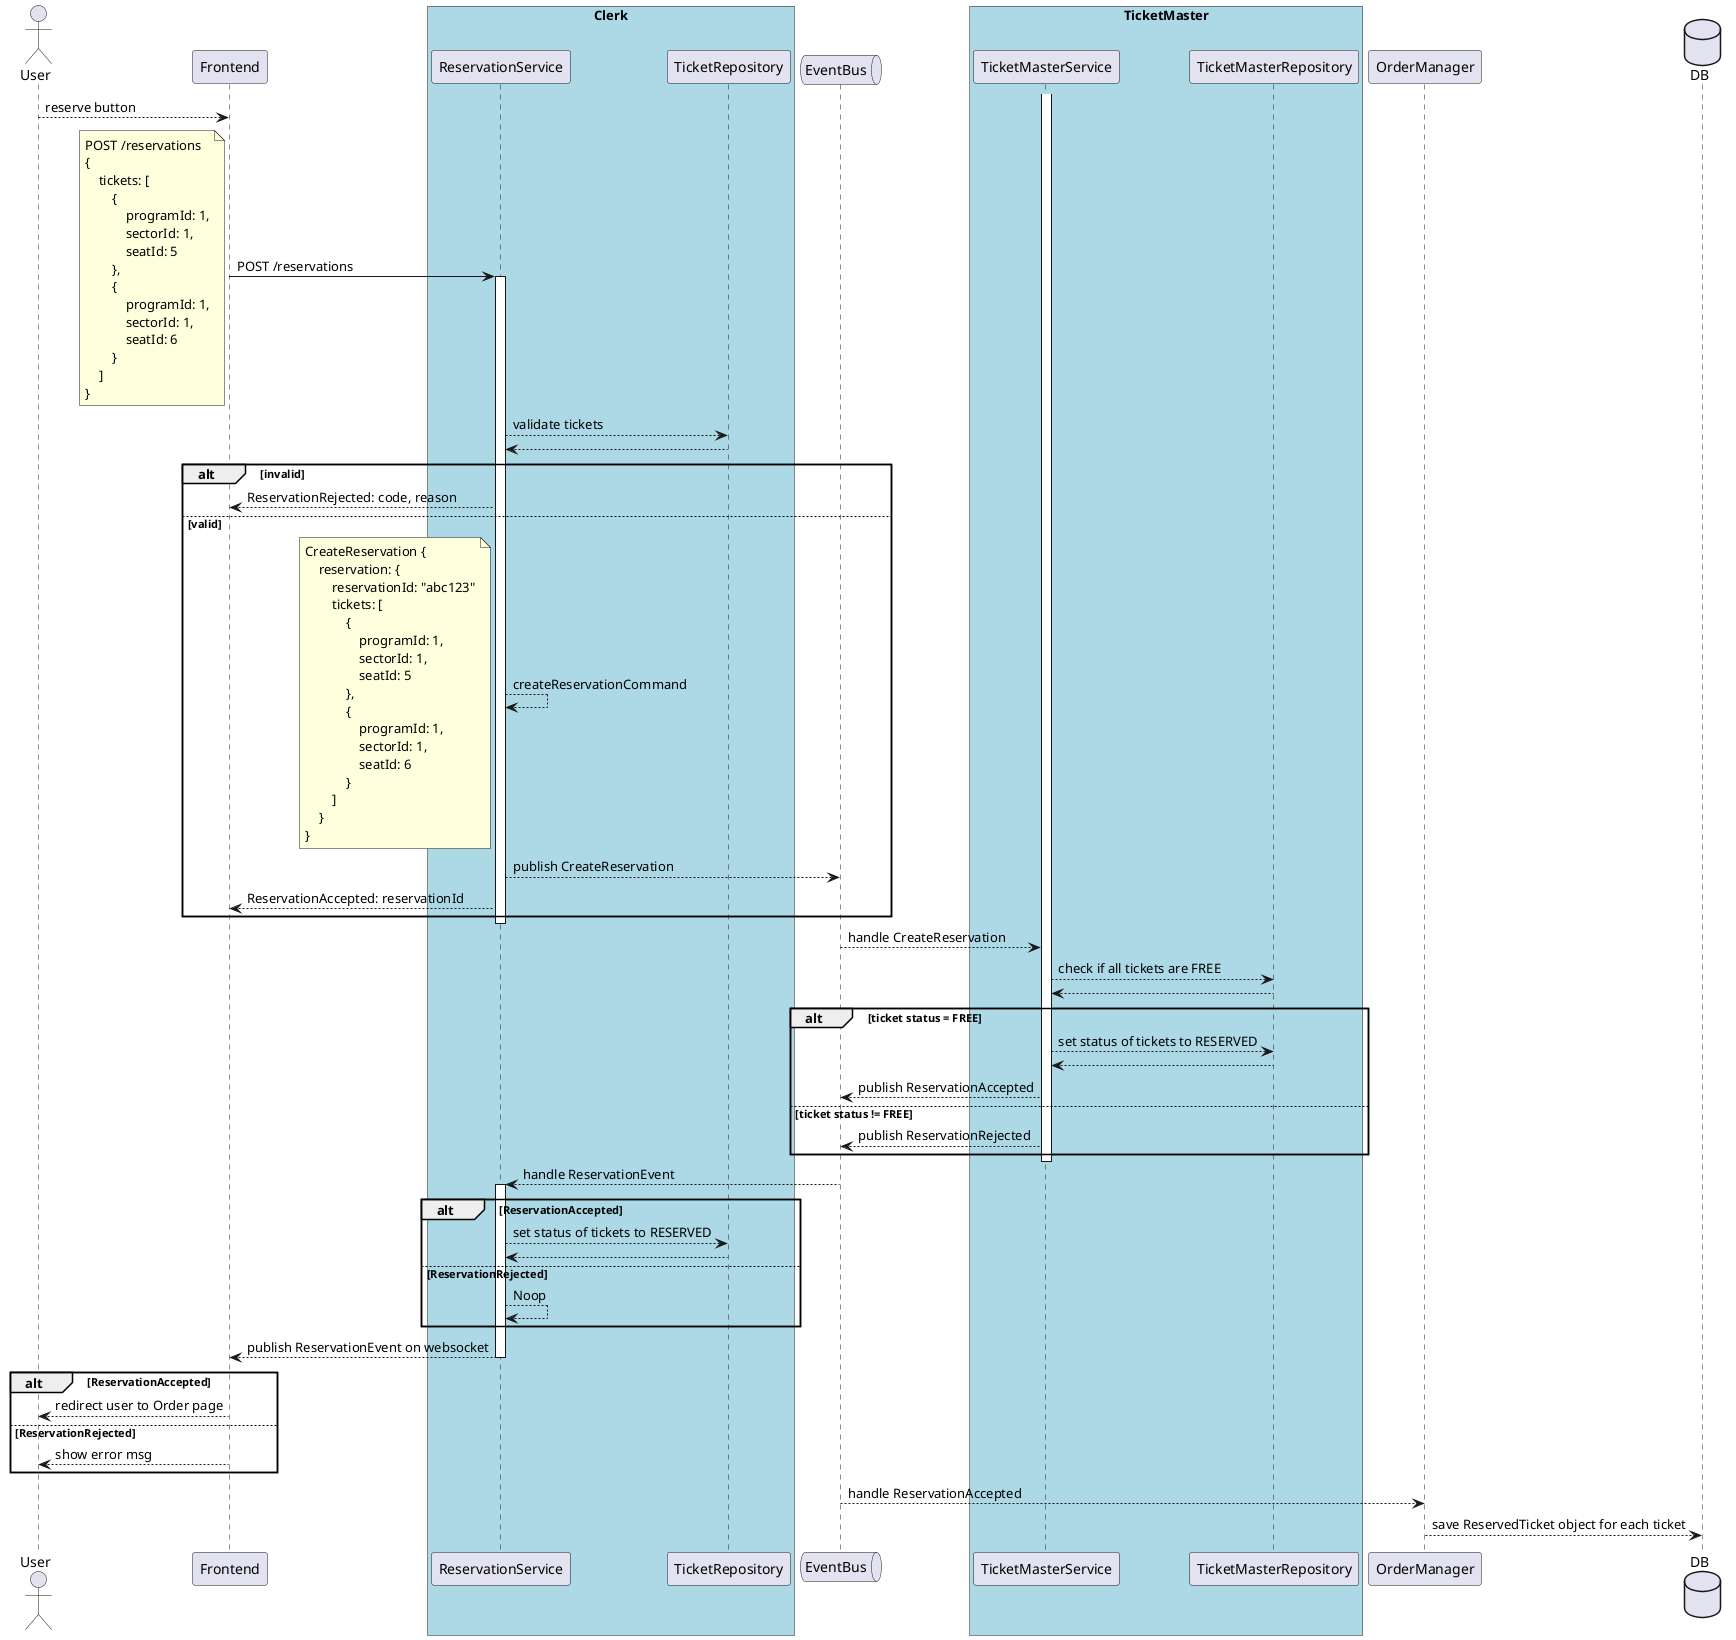 @startuml
actor User
participant Frontend
box "Clerk" #LightBlue
participant ReservationService
participant TicketRepository
end box
queue EventBus
box "TicketMaster" #LightBlue
participant TicketMasterService
participant TicketMasterRepository
end box
participant OrderManager
database DB

User --> Frontend: reserve button
Frontend -> ReservationService: POST /reservations

note left
    POST /reservations
    {
        tickets: [
            {
                programId: 1,
                sectorId: 1,
                seatId: 5
            },
            {
                programId: 1,
                sectorId: 1,
                seatId: 6
            }
        ]
    }
end note

activate ReservationService
    ReservationService --> TicketRepository: validate tickets
    ReservationService <-- TicketRepository
    alt invalid
        ReservationService --> Frontend: ReservationRejected: code, reason
    else valid
        ReservationService --> ReservationService: createReservationCommand
        note left
            CreateReservation {
                reservation: {
                    reservationId: "abc123"
                    tickets: [
                        {
                            programId: 1,
                            sectorId: 1,
                            seatId: 5
                        },
                        {
                            programId: 1,
                            sectorId: 1,
                            seatId: 6
                        }
                    ]
                }
            }
        end note
        ReservationService --> EventBus: publish CreateReservation
        ReservationService --> Frontend: ReservationAccepted: reservationId
    end
deactivate ReservationService

activate TicketMasterService
    EventBus --> TicketMasterService: handle CreateReservation

    TicketMasterService --> TicketMasterRepository: check if all tickets are FREE
    TicketMasterService <-- TicketMasterRepository

    alt ticket status = FREE
        TicketMasterService --> TicketMasterRepository: set status of tickets to RESERVED
        TicketMasterService <-- TicketMasterRepository:
        EventBus <-- TicketMasterService: publish ReservationAccepted
    else ticket status != FREE
        EventBus <-- TicketMasterService: publish ReservationRejected
    end
deactivate TicketMasterService

ReservationService <-- EventBus: handle ReservationEvent
activate ReservationService
    alt ReservationAccepted
        ReservationService --> TicketRepository: set status of tickets to RESERVED
        ReservationService <-- TicketRepository
    else ReservationRejected
        ReservationService --> ReservationService: Noop
    end
    Frontend <-- ReservationService: publish ReservationEvent on websocket
deactivate ReservationService

    alt ReservationAccepted
        Frontend --> User: redirect user to Order page
    else ReservationRejected
        Frontend --> User: show error msg
    end
    EventBus --> OrderManager: handle ReservationAccepted
    OrderManager --> DB: save ReservedTicket object for each ticket

@enduml